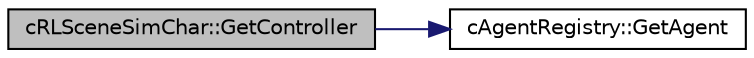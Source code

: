 digraph "cRLSceneSimChar::GetController"
{
 // LATEX_PDF_SIZE
  edge [fontname="Helvetica",fontsize="10",labelfontname="Helvetica",labelfontsize="10"];
  node [fontname="Helvetica",fontsize="10",shape=record];
  rankdir="LR";
  Node1 [label="cRLSceneSimChar::GetController",height=0.2,width=0.4,color="black", fillcolor="grey75", style="filled", fontcolor="black",tooltip=" "];
  Node1 -> Node2 [color="midnightblue",fontsize="10",style="solid",fontname="Helvetica"];
  Node2 [label="cAgentRegistry::GetAgent",height=0.2,width=0.4,color="black", fillcolor="white", style="filled",URL="$classc_agent_registry.html#a55f91c183bbb98d88508289844e1d7ea",tooltip=" "];
}
